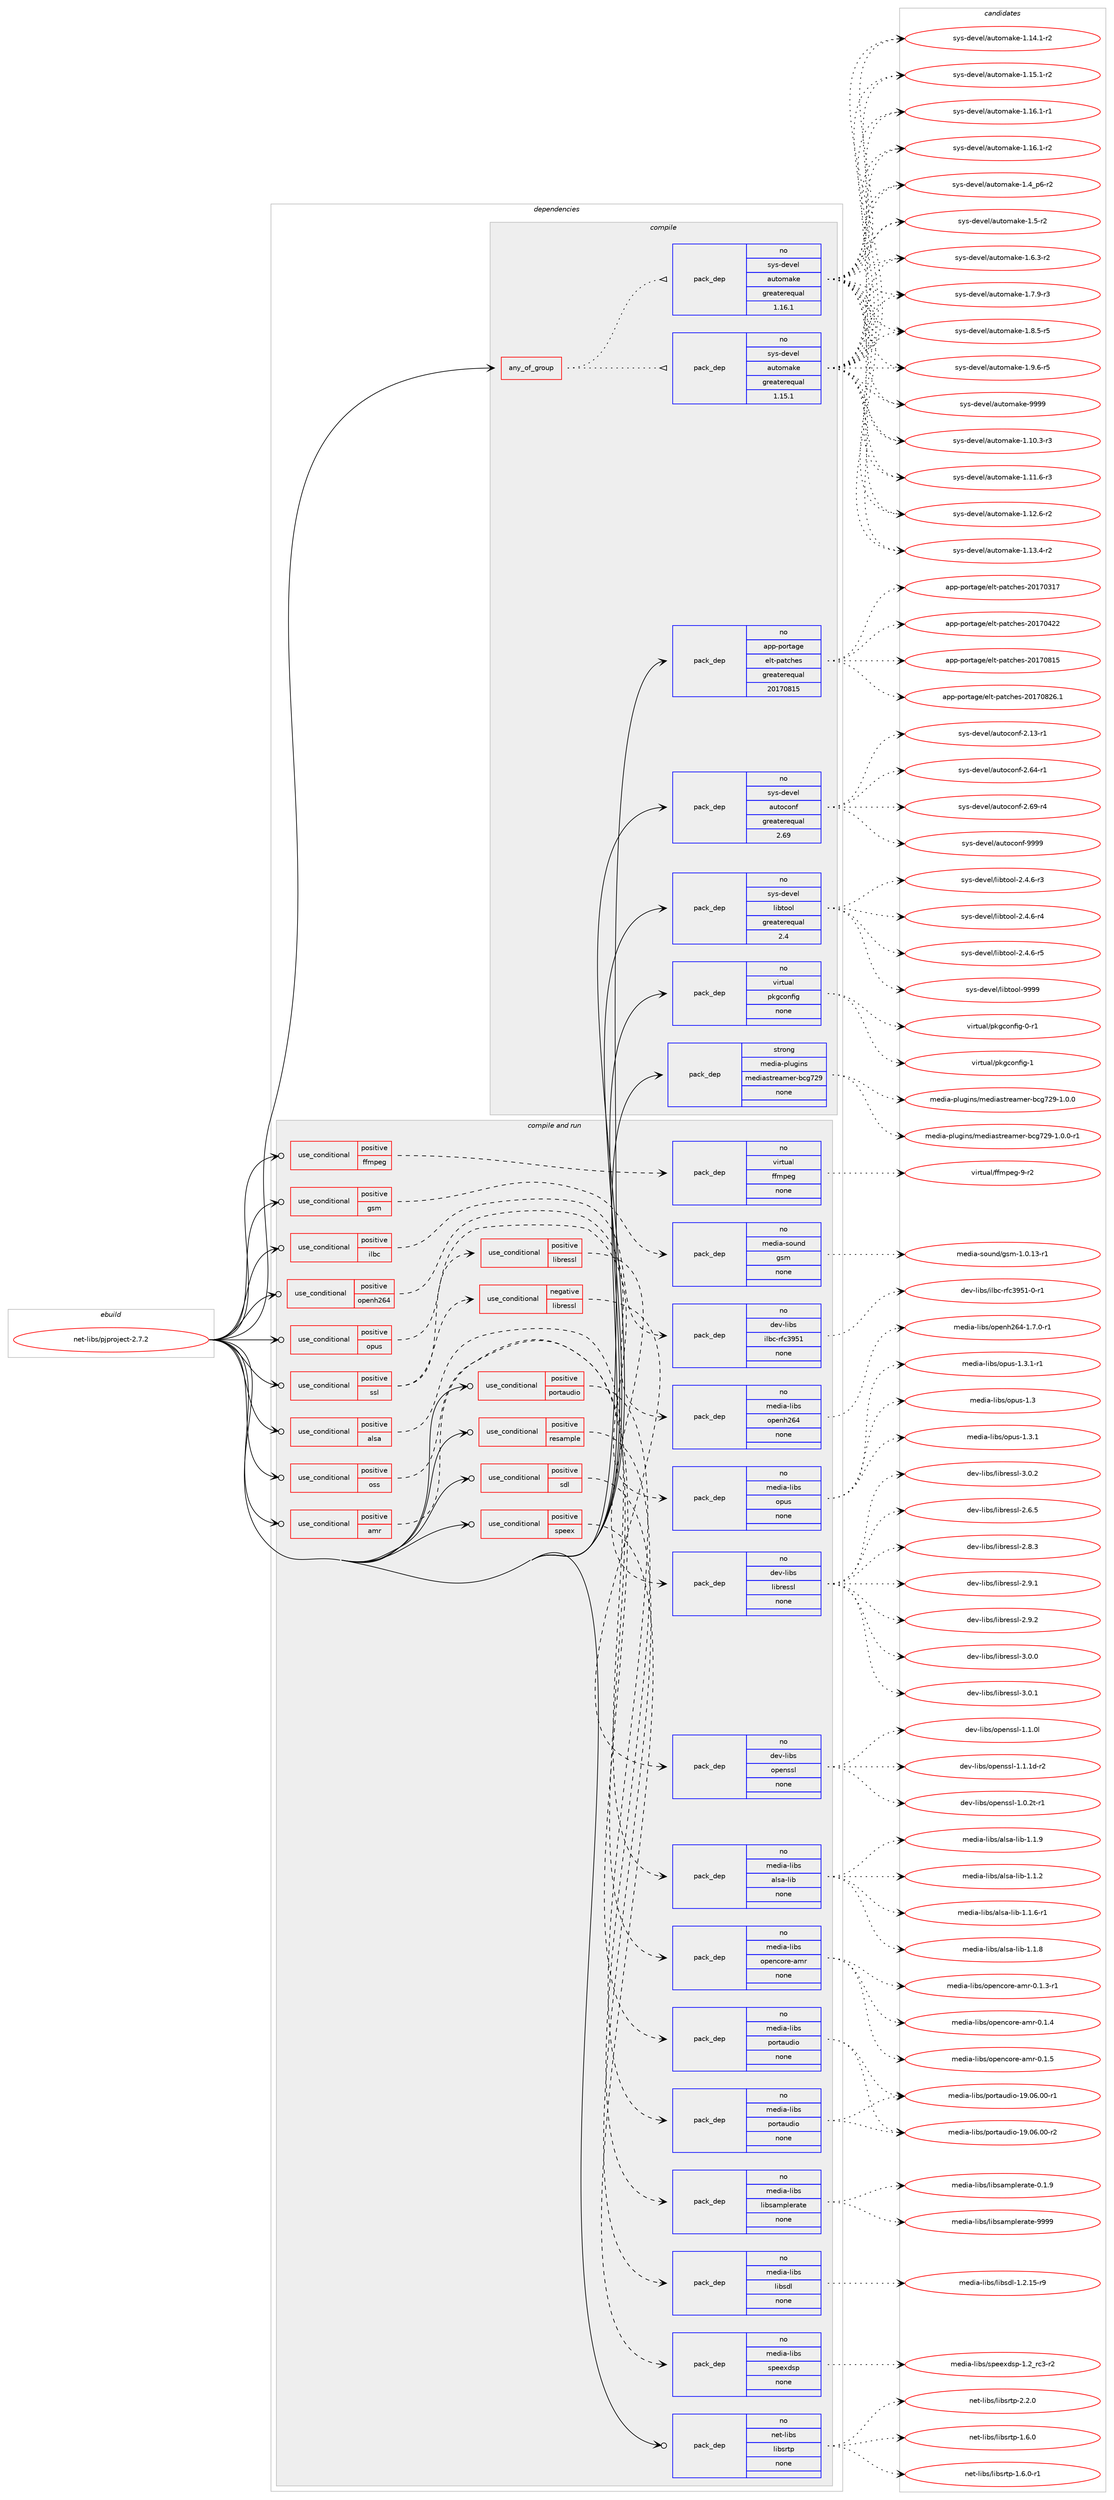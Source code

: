 digraph prolog {

# *************
# Graph options
# *************

newrank=true;
concentrate=true;
compound=true;
graph [rankdir=LR,fontname=Helvetica,fontsize=10,ranksep=1.5];#, ranksep=2.5, nodesep=0.2];
edge  [arrowhead=vee];
node  [fontname=Helvetica,fontsize=10];

# **********
# The ebuild
# **********

subgraph cluster_leftcol {
color=gray;
rank=same;
label=<<i>ebuild</i>>;
id [label="net-libs/pjproject-2.7.2", color=red, width=4, href="../net-libs/pjproject-2.7.2.svg"];
}

# ****************
# The dependencies
# ****************

subgraph cluster_midcol {
color=gray;
label=<<i>dependencies</i>>;
subgraph cluster_compile {
fillcolor="#eeeeee";
style=filled;
label=<<i>compile</i>>;
subgraph any14073 {
dependency828441 [label=<<TABLE BORDER="0" CELLBORDER="1" CELLSPACING="0" CELLPADDING="4"><TR><TD CELLPADDING="10">any_of_group</TD></TR></TABLE>>, shape=none, color=red];subgraph pack611953 {
dependency828442 [label=<<TABLE BORDER="0" CELLBORDER="1" CELLSPACING="0" CELLPADDING="4" WIDTH="220"><TR><TD ROWSPAN="6" CELLPADDING="30">pack_dep</TD></TR><TR><TD WIDTH="110">no</TD></TR><TR><TD>sys-devel</TD></TR><TR><TD>automake</TD></TR><TR><TD>greaterequal</TD></TR><TR><TD>1.16.1</TD></TR></TABLE>>, shape=none, color=blue];
}
dependency828441:e -> dependency828442:w [weight=20,style="dotted",arrowhead="oinv"];
subgraph pack611954 {
dependency828443 [label=<<TABLE BORDER="0" CELLBORDER="1" CELLSPACING="0" CELLPADDING="4" WIDTH="220"><TR><TD ROWSPAN="6" CELLPADDING="30">pack_dep</TD></TR><TR><TD WIDTH="110">no</TD></TR><TR><TD>sys-devel</TD></TR><TR><TD>automake</TD></TR><TR><TD>greaterequal</TD></TR><TR><TD>1.15.1</TD></TR></TABLE>>, shape=none, color=blue];
}
dependency828441:e -> dependency828443:w [weight=20,style="dotted",arrowhead="oinv"];
}
id:e -> dependency828441:w [weight=20,style="solid",arrowhead="vee"];
subgraph pack611955 {
dependency828444 [label=<<TABLE BORDER="0" CELLBORDER="1" CELLSPACING="0" CELLPADDING="4" WIDTH="220"><TR><TD ROWSPAN="6" CELLPADDING="30">pack_dep</TD></TR><TR><TD WIDTH="110">no</TD></TR><TR><TD>app-portage</TD></TR><TR><TD>elt-patches</TD></TR><TR><TD>greaterequal</TD></TR><TR><TD>20170815</TD></TR></TABLE>>, shape=none, color=blue];
}
id:e -> dependency828444:w [weight=20,style="solid",arrowhead="vee"];
subgraph pack611956 {
dependency828445 [label=<<TABLE BORDER="0" CELLBORDER="1" CELLSPACING="0" CELLPADDING="4" WIDTH="220"><TR><TD ROWSPAN="6" CELLPADDING="30">pack_dep</TD></TR><TR><TD WIDTH="110">no</TD></TR><TR><TD>sys-devel</TD></TR><TR><TD>autoconf</TD></TR><TR><TD>greaterequal</TD></TR><TR><TD>2.69</TD></TR></TABLE>>, shape=none, color=blue];
}
id:e -> dependency828445:w [weight=20,style="solid",arrowhead="vee"];
subgraph pack611957 {
dependency828446 [label=<<TABLE BORDER="0" CELLBORDER="1" CELLSPACING="0" CELLPADDING="4" WIDTH="220"><TR><TD ROWSPAN="6" CELLPADDING="30">pack_dep</TD></TR><TR><TD WIDTH="110">no</TD></TR><TR><TD>sys-devel</TD></TR><TR><TD>libtool</TD></TR><TR><TD>greaterequal</TD></TR><TR><TD>2.4</TD></TR></TABLE>>, shape=none, color=blue];
}
id:e -> dependency828446:w [weight=20,style="solid",arrowhead="vee"];
subgraph pack611958 {
dependency828447 [label=<<TABLE BORDER="0" CELLBORDER="1" CELLSPACING="0" CELLPADDING="4" WIDTH="220"><TR><TD ROWSPAN="6" CELLPADDING="30">pack_dep</TD></TR><TR><TD WIDTH="110">no</TD></TR><TR><TD>virtual</TD></TR><TR><TD>pkgconfig</TD></TR><TR><TD>none</TD></TR><TR><TD></TD></TR></TABLE>>, shape=none, color=blue];
}
id:e -> dependency828447:w [weight=20,style="solid",arrowhead="vee"];
subgraph pack611959 {
dependency828448 [label=<<TABLE BORDER="0" CELLBORDER="1" CELLSPACING="0" CELLPADDING="4" WIDTH="220"><TR><TD ROWSPAN="6" CELLPADDING="30">pack_dep</TD></TR><TR><TD WIDTH="110">strong</TD></TR><TR><TD>media-plugins</TD></TR><TR><TD>mediastreamer-bcg729</TD></TR><TR><TD>none</TD></TR><TR><TD></TD></TR></TABLE>>, shape=none, color=blue];
}
id:e -> dependency828448:w [weight=20,style="solid",arrowhead="vee"];
}
subgraph cluster_compileandrun {
fillcolor="#eeeeee";
style=filled;
label=<<i>compile and run</i>>;
subgraph cond201958 {
dependency828449 [label=<<TABLE BORDER="0" CELLBORDER="1" CELLSPACING="0" CELLPADDING="4"><TR><TD ROWSPAN="3" CELLPADDING="10">use_conditional</TD></TR><TR><TD>positive</TD></TR><TR><TD>alsa</TD></TR></TABLE>>, shape=none, color=red];
subgraph pack611960 {
dependency828450 [label=<<TABLE BORDER="0" CELLBORDER="1" CELLSPACING="0" CELLPADDING="4" WIDTH="220"><TR><TD ROWSPAN="6" CELLPADDING="30">pack_dep</TD></TR><TR><TD WIDTH="110">no</TD></TR><TR><TD>media-libs</TD></TR><TR><TD>alsa-lib</TD></TR><TR><TD>none</TD></TR><TR><TD></TD></TR></TABLE>>, shape=none, color=blue];
}
dependency828449:e -> dependency828450:w [weight=20,style="dashed",arrowhead="vee"];
}
id:e -> dependency828449:w [weight=20,style="solid",arrowhead="odotvee"];
subgraph cond201959 {
dependency828451 [label=<<TABLE BORDER="0" CELLBORDER="1" CELLSPACING="0" CELLPADDING="4"><TR><TD ROWSPAN="3" CELLPADDING="10">use_conditional</TD></TR><TR><TD>positive</TD></TR><TR><TD>amr</TD></TR></TABLE>>, shape=none, color=red];
subgraph pack611961 {
dependency828452 [label=<<TABLE BORDER="0" CELLBORDER="1" CELLSPACING="0" CELLPADDING="4" WIDTH="220"><TR><TD ROWSPAN="6" CELLPADDING="30">pack_dep</TD></TR><TR><TD WIDTH="110">no</TD></TR><TR><TD>media-libs</TD></TR><TR><TD>opencore-amr</TD></TR><TR><TD>none</TD></TR><TR><TD></TD></TR></TABLE>>, shape=none, color=blue];
}
dependency828451:e -> dependency828452:w [weight=20,style="dashed",arrowhead="vee"];
}
id:e -> dependency828451:w [weight=20,style="solid",arrowhead="odotvee"];
subgraph cond201960 {
dependency828453 [label=<<TABLE BORDER="0" CELLBORDER="1" CELLSPACING="0" CELLPADDING="4"><TR><TD ROWSPAN="3" CELLPADDING="10">use_conditional</TD></TR><TR><TD>positive</TD></TR><TR><TD>ffmpeg</TD></TR></TABLE>>, shape=none, color=red];
subgraph pack611962 {
dependency828454 [label=<<TABLE BORDER="0" CELLBORDER="1" CELLSPACING="0" CELLPADDING="4" WIDTH="220"><TR><TD ROWSPAN="6" CELLPADDING="30">pack_dep</TD></TR><TR><TD WIDTH="110">no</TD></TR><TR><TD>virtual</TD></TR><TR><TD>ffmpeg</TD></TR><TR><TD>none</TD></TR><TR><TD></TD></TR></TABLE>>, shape=none, color=blue];
}
dependency828453:e -> dependency828454:w [weight=20,style="dashed",arrowhead="vee"];
}
id:e -> dependency828453:w [weight=20,style="solid",arrowhead="odotvee"];
subgraph cond201961 {
dependency828455 [label=<<TABLE BORDER="0" CELLBORDER="1" CELLSPACING="0" CELLPADDING="4"><TR><TD ROWSPAN="3" CELLPADDING="10">use_conditional</TD></TR><TR><TD>positive</TD></TR><TR><TD>gsm</TD></TR></TABLE>>, shape=none, color=red];
subgraph pack611963 {
dependency828456 [label=<<TABLE BORDER="0" CELLBORDER="1" CELLSPACING="0" CELLPADDING="4" WIDTH="220"><TR><TD ROWSPAN="6" CELLPADDING="30">pack_dep</TD></TR><TR><TD WIDTH="110">no</TD></TR><TR><TD>media-sound</TD></TR><TR><TD>gsm</TD></TR><TR><TD>none</TD></TR><TR><TD></TD></TR></TABLE>>, shape=none, color=blue];
}
dependency828455:e -> dependency828456:w [weight=20,style="dashed",arrowhead="vee"];
}
id:e -> dependency828455:w [weight=20,style="solid",arrowhead="odotvee"];
subgraph cond201962 {
dependency828457 [label=<<TABLE BORDER="0" CELLBORDER="1" CELLSPACING="0" CELLPADDING="4"><TR><TD ROWSPAN="3" CELLPADDING="10">use_conditional</TD></TR><TR><TD>positive</TD></TR><TR><TD>ilbc</TD></TR></TABLE>>, shape=none, color=red];
subgraph pack611964 {
dependency828458 [label=<<TABLE BORDER="0" CELLBORDER="1" CELLSPACING="0" CELLPADDING="4" WIDTH="220"><TR><TD ROWSPAN="6" CELLPADDING="30">pack_dep</TD></TR><TR><TD WIDTH="110">no</TD></TR><TR><TD>dev-libs</TD></TR><TR><TD>ilbc-rfc3951</TD></TR><TR><TD>none</TD></TR><TR><TD></TD></TR></TABLE>>, shape=none, color=blue];
}
dependency828457:e -> dependency828458:w [weight=20,style="dashed",arrowhead="vee"];
}
id:e -> dependency828457:w [weight=20,style="solid",arrowhead="odotvee"];
subgraph cond201963 {
dependency828459 [label=<<TABLE BORDER="0" CELLBORDER="1" CELLSPACING="0" CELLPADDING="4"><TR><TD ROWSPAN="3" CELLPADDING="10">use_conditional</TD></TR><TR><TD>positive</TD></TR><TR><TD>openh264</TD></TR></TABLE>>, shape=none, color=red];
subgraph pack611965 {
dependency828460 [label=<<TABLE BORDER="0" CELLBORDER="1" CELLSPACING="0" CELLPADDING="4" WIDTH="220"><TR><TD ROWSPAN="6" CELLPADDING="30">pack_dep</TD></TR><TR><TD WIDTH="110">no</TD></TR><TR><TD>media-libs</TD></TR><TR><TD>openh264</TD></TR><TR><TD>none</TD></TR><TR><TD></TD></TR></TABLE>>, shape=none, color=blue];
}
dependency828459:e -> dependency828460:w [weight=20,style="dashed",arrowhead="vee"];
}
id:e -> dependency828459:w [weight=20,style="solid",arrowhead="odotvee"];
subgraph cond201964 {
dependency828461 [label=<<TABLE BORDER="0" CELLBORDER="1" CELLSPACING="0" CELLPADDING="4"><TR><TD ROWSPAN="3" CELLPADDING="10">use_conditional</TD></TR><TR><TD>positive</TD></TR><TR><TD>opus</TD></TR></TABLE>>, shape=none, color=red];
subgraph pack611966 {
dependency828462 [label=<<TABLE BORDER="0" CELLBORDER="1" CELLSPACING="0" CELLPADDING="4" WIDTH="220"><TR><TD ROWSPAN="6" CELLPADDING="30">pack_dep</TD></TR><TR><TD WIDTH="110">no</TD></TR><TR><TD>media-libs</TD></TR><TR><TD>opus</TD></TR><TR><TD>none</TD></TR><TR><TD></TD></TR></TABLE>>, shape=none, color=blue];
}
dependency828461:e -> dependency828462:w [weight=20,style="dashed",arrowhead="vee"];
}
id:e -> dependency828461:w [weight=20,style="solid",arrowhead="odotvee"];
subgraph cond201965 {
dependency828463 [label=<<TABLE BORDER="0" CELLBORDER="1" CELLSPACING="0" CELLPADDING="4"><TR><TD ROWSPAN="3" CELLPADDING="10">use_conditional</TD></TR><TR><TD>positive</TD></TR><TR><TD>oss</TD></TR></TABLE>>, shape=none, color=red];
subgraph pack611967 {
dependency828464 [label=<<TABLE BORDER="0" CELLBORDER="1" CELLSPACING="0" CELLPADDING="4" WIDTH="220"><TR><TD ROWSPAN="6" CELLPADDING="30">pack_dep</TD></TR><TR><TD WIDTH="110">no</TD></TR><TR><TD>media-libs</TD></TR><TR><TD>portaudio</TD></TR><TR><TD>none</TD></TR><TR><TD></TD></TR></TABLE>>, shape=none, color=blue];
}
dependency828463:e -> dependency828464:w [weight=20,style="dashed",arrowhead="vee"];
}
id:e -> dependency828463:w [weight=20,style="solid",arrowhead="odotvee"];
subgraph cond201966 {
dependency828465 [label=<<TABLE BORDER="0" CELLBORDER="1" CELLSPACING="0" CELLPADDING="4"><TR><TD ROWSPAN="3" CELLPADDING="10">use_conditional</TD></TR><TR><TD>positive</TD></TR><TR><TD>portaudio</TD></TR></TABLE>>, shape=none, color=red];
subgraph pack611968 {
dependency828466 [label=<<TABLE BORDER="0" CELLBORDER="1" CELLSPACING="0" CELLPADDING="4" WIDTH="220"><TR><TD ROWSPAN="6" CELLPADDING="30">pack_dep</TD></TR><TR><TD WIDTH="110">no</TD></TR><TR><TD>media-libs</TD></TR><TR><TD>portaudio</TD></TR><TR><TD>none</TD></TR><TR><TD></TD></TR></TABLE>>, shape=none, color=blue];
}
dependency828465:e -> dependency828466:w [weight=20,style="dashed",arrowhead="vee"];
}
id:e -> dependency828465:w [weight=20,style="solid",arrowhead="odotvee"];
subgraph cond201967 {
dependency828467 [label=<<TABLE BORDER="0" CELLBORDER="1" CELLSPACING="0" CELLPADDING="4"><TR><TD ROWSPAN="3" CELLPADDING="10">use_conditional</TD></TR><TR><TD>positive</TD></TR><TR><TD>resample</TD></TR></TABLE>>, shape=none, color=red];
subgraph pack611969 {
dependency828468 [label=<<TABLE BORDER="0" CELLBORDER="1" CELLSPACING="0" CELLPADDING="4" WIDTH="220"><TR><TD ROWSPAN="6" CELLPADDING="30">pack_dep</TD></TR><TR><TD WIDTH="110">no</TD></TR><TR><TD>media-libs</TD></TR><TR><TD>libsamplerate</TD></TR><TR><TD>none</TD></TR><TR><TD></TD></TR></TABLE>>, shape=none, color=blue];
}
dependency828467:e -> dependency828468:w [weight=20,style="dashed",arrowhead="vee"];
}
id:e -> dependency828467:w [weight=20,style="solid",arrowhead="odotvee"];
subgraph cond201968 {
dependency828469 [label=<<TABLE BORDER="0" CELLBORDER="1" CELLSPACING="0" CELLPADDING="4"><TR><TD ROWSPAN="3" CELLPADDING="10">use_conditional</TD></TR><TR><TD>positive</TD></TR><TR><TD>sdl</TD></TR></TABLE>>, shape=none, color=red];
subgraph pack611970 {
dependency828470 [label=<<TABLE BORDER="0" CELLBORDER="1" CELLSPACING="0" CELLPADDING="4" WIDTH="220"><TR><TD ROWSPAN="6" CELLPADDING="30">pack_dep</TD></TR><TR><TD WIDTH="110">no</TD></TR><TR><TD>media-libs</TD></TR><TR><TD>libsdl</TD></TR><TR><TD>none</TD></TR><TR><TD></TD></TR></TABLE>>, shape=none, color=blue];
}
dependency828469:e -> dependency828470:w [weight=20,style="dashed",arrowhead="vee"];
}
id:e -> dependency828469:w [weight=20,style="solid",arrowhead="odotvee"];
subgraph cond201969 {
dependency828471 [label=<<TABLE BORDER="0" CELLBORDER="1" CELLSPACING="0" CELLPADDING="4"><TR><TD ROWSPAN="3" CELLPADDING="10">use_conditional</TD></TR><TR><TD>positive</TD></TR><TR><TD>speex</TD></TR></TABLE>>, shape=none, color=red];
subgraph pack611971 {
dependency828472 [label=<<TABLE BORDER="0" CELLBORDER="1" CELLSPACING="0" CELLPADDING="4" WIDTH="220"><TR><TD ROWSPAN="6" CELLPADDING="30">pack_dep</TD></TR><TR><TD WIDTH="110">no</TD></TR><TR><TD>media-libs</TD></TR><TR><TD>speexdsp</TD></TR><TR><TD>none</TD></TR><TR><TD></TD></TR></TABLE>>, shape=none, color=blue];
}
dependency828471:e -> dependency828472:w [weight=20,style="dashed",arrowhead="vee"];
}
id:e -> dependency828471:w [weight=20,style="solid",arrowhead="odotvee"];
subgraph cond201970 {
dependency828473 [label=<<TABLE BORDER="0" CELLBORDER="1" CELLSPACING="0" CELLPADDING="4"><TR><TD ROWSPAN="3" CELLPADDING="10">use_conditional</TD></TR><TR><TD>positive</TD></TR><TR><TD>ssl</TD></TR></TABLE>>, shape=none, color=red];
subgraph cond201971 {
dependency828474 [label=<<TABLE BORDER="0" CELLBORDER="1" CELLSPACING="0" CELLPADDING="4"><TR><TD ROWSPAN="3" CELLPADDING="10">use_conditional</TD></TR><TR><TD>negative</TD></TR><TR><TD>libressl</TD></TR></TABLE>>, shape=none, color=red];
subgraph pack611972 {
dependency828475 [label=<<TABLE BORDER="0" CELLBORDER="1" CELLSPACING="0" CELLPADDING="4" WIDTH="220"><TR><TD ROWSPAN="6" CELLPADDING="30">pack_dep</TD></TR><TR><TD WIDTH="110">no</TD></TR><TR><TD>dev-libs</TD></TR><TR><TD>openssl</TD></TR><TR><TD>none</TD></TR><TR><TD></TD></TR></TABLE>>, shape=none, color=blue];
}
dependency828474:e -> dependency828475:w [weight=20,style="dashed",arrowhead="vee"];
}
dependency828473:e -> dependency828474:w [weight=20,style="dashed",arrowhead="vee"];
subgraph cond201972 {
dependency828476 [label=<<TABLE BORDER="0" CELLBORDER="1" CELLSPACING="0" CELLPADDING="4"><TR><TD ROWSPAN="3" CELLPADDING="10">use_conditional</TD></TR><TR><TD>positive</TD></TR><TR><TD>libressl</TD></TR></TABLE>>, shape=none, color=red];
subgraph pack611973 {
dependency828477 [label=<<TABLE BORDER="0" CELLBORDER="1" CELLSPACING="0" CELLPADDING="4" WIDTH="220"><TR><TD ROWSPAN="6" CELLPADDING="30">pack_dep</TD></TR><TR><TD WIDTH="110">no</TD></TR><TR><TD>dev-libs</TD></TR><TR><TD>libressl</TD></TR><TR><TD>none</TD></TR><TR><TD></TD></TR></TABLE>>, shape=none, color=blue];
}
dependency828476:e -> dependency828477:w [weight=20,style="dashed",arrowhead="vee"];
}
dependency828473:e -> dependency828476:w [weight=20,style="dashed",arrowhead="vee"];
}
id:e -> dependency828473:w [weight=20,style="solid",arrowhead="odotvee"];
subgraph pack611974 {
dependency828478 [label=<<TABLE BORDER="0" CELLBORDER="1" CELLSPACING="0" CELLPADDING="4" WIDTH="220"><TR><TD ROWSPAN="6" CELLPADDING="30">pack_dep</TD></TR><TR><TD WIDTH="110">no</TD></TR><TR><TD>net-libs</TD></TR><TR><TD>libsrtp</TD></TR><TR><TD>none</TD></TR><TR><TD></TD></TR></TABLE>>, shape=none, color=blue];
}
id:e -> dependency828478:w [weight=20,style="solid",arrowhead="odotvee"];
}
subgraph cluster_run {
fillcolor="#eeeeee";
style=filled;
label=<<i>run</i>>;
}
}

# **************
# The candidates
# **************

subgraph cluster_choices {
rank=same;
color=gray;
label=<<i>candidates</i>>;

subgraph choice611953 {
color=black;
nodesep=1;
choice11512111545100101118101108479711711611110997107101454946494846514511451 [label="sys-devel/automake-1.10.3-r3", color=red, width=4,href="../sys-devel/automake-1.10.3-r3.svg"];
choice11512111545100101118101108479711711611110997107101454946494946544511451 [label="sys-devel/automake-1.11.6-r3", color=red, width=4,href="../sys-devel/automake-1.11.6-r3.svg"];
choice11512111545100101118101108479711711611110997107101454946495046544511450 [label="sys-devel/automake-1.12.6-r2", color=red, width=4,href="../sys-devel/automake-1.12.6-r2.svg"];
choice11512111545100101118101108479711711611110997107101454946495146524511450 [label="sys-devel/automake-1.13.4-r2", color=red, width=4,href="../sys-devel/automake-1.13.4-r2.svg"];
choice11512111545100101118101108479711711611110997107101454946495246494511450 [label="sys-devel/automake-1.14.1-r2", color=red, width=4,href="../sys-devel/automake-1.14.1-r2.svg"];
choice11512111545100101118101108479711711611110997107101454946495346494511450 [label="sys-devel/automake-1.15.1-r2", color=red, width=4,href="../sys-devel/automake-1.15.1-r2.svg"];
choice11512111545100101118101108479711711611110997107101454946495446494511449 [label="sys-devel/automake-1.16.1-r1", color=red, width=4,href="../sys-devel/automake-1.16.1-r1.svg"];
choice11512111545100101118101108479711711611110997107101454946495446494511450 [label="sys-devel/automake-1.16.1-r2", color=red, width=4,href="../sys-devel/automake-1.16.1-r2.svg"];
choice115121115451001011181011084797117116111109971071014549465295112544511450 [label="sys-devel/automake-1.4_p6-r2", color=red, width=4,href="../sys-devel/automake-1.4_p6-r2.svg"];
choice11512111545100101118101108479711711611110997107101454946534511450 [label="sys-devel/automake-1.5-r2", color=red, width=4,href="../sys-devel/automake-1.5-r2.svg"];
choice115121115451001011181011084797117116111109971071014549465446514511450 [label="sys-devel/automake-1.6.3-r2", color=red, width=4,href="../sys-devel/automake-1.6.3-r2.svg"];
choice115121115451001011181011084797117116111109971071014549465546574511451 [label="sys-devel/automake-1.7.9-r3", color=red, width=4,href="../sys-devel/automake-1.7.9-r3.svg"];
choice115121115451001011181011084797117116111109971071014549465646534511453 [label="sys-devel/automake-1.8.5-r5", color=red, width=4,href="../sys-devel/automake-1.8.5-r5.svg"];
choice115121115451001011181011084797117116111109971071014549465746544511453 [label="sys-devel/automake-1.9.6-r5", color=red, width=4,href="../sys-devel/automake-1.9.6-r5.svg"];
choice115121115451001011181011084797117116111109971071014557575757 [label="sys-devel/automake-9999", color=red, width=4,href="../sys-devel/automake-9999.svg"];
dependency828442:e -> choice11512111545100101118101108479711711611110997107101454946494846514511451:w [style=dotted,weight="100"];
dependency828442:e -> choice11512111545100101118101108479711711611110997107101454946494946544511451:w [style=dotted,weight="100"];
dependency828442:e -> choice11512111545100101118101108479711711611110997107101454946495046544511450:w [style=dotted,weight="100"];
dependency828442:e -> choice11512111545100101118101108479711711611110997107101454946495146524511450:w [style=dotted,weight="100"];
dependency828442:e -> choice11512111545100101118101108479711711611110997107101454946495246494511450:w [style=dotted,weight="100"];
dependency828442:e -> choice11512111545100101118101108479711711611110997107101454946495346494511450:w [style=dotted,weight="100"];
dependency828442:e -> choice11512111545100101118101108479711711611110997107101454946495446494511449:w [style=dotted,weight="100"];
dependency828442:e -> choice11512111545100101118101108479711711611110997107101454946495446494511450:w [style=dotted,weight="100"];
dependency828442:e -> choice115121115451001011181011084797117116111109971071014549465295112544511450:w [style=dotted,weight="100"];
dependency828442:e -> choice11512111545100101118101108479711711611110997107101454946534511450:w [style=dotted,weight="100"];
dependency828442:e -> choice115121115451001011181011084797117116111109971071014549465446514511450:w [style=dotted,weight="100"];
dependency828442:e -> choice115121115451001011181011084797117116111109971071014549465546574511451:w [style=dotted,weight="100"];
dependency828442:e -> choice115121115451001011181011084797117116111109971071014549465646534511453:w [style=dotted,weight="100"];
dependency828442:e -> choice115121115451001011181011084797117116111109971071014549465746544511453:w [style=dotted,weight="100"];
dependency828442:e -> choice115121115451001011181011084797117116111109971071014557575757:w [style=dotted,weight="100"];
}
subgraph choice611954 {
color=black;
nodesep=1;
choice11512111545100101118101108479711711611110997107101454946494846514511451 [label="sys-devel/automake-1.10.3-r3", color=red, width=4,href="../sys-devel/automake-1.10.3-r3.svg"];
choice11512111545100101118101108479711711611110997107101454946494946544511451 [label="sys-devel/automake-1.11.6-r3", color=red, width=4,href="../sys-devel/automake-1.11.6-r3.svg"];
choice11512111545100101118101108479711711611110997107101454946495046544511450 [label="sys-devel/automake-1.12.6-r2", color=red, width=4,href="../sys-devel/automake-1.12.6-r2.svg"];
choice11512111545100101118101108479711711611110997107101454946495146524511450 [label="sys-devel/automake-1.13.4-r2", color=red, width=4,href="../sys-devel/automake-1.13.4-r2.svg"];
choice11512111545100101118101108479711711611110997107101454946495246494511450 [label="sys-devel/automake-1.14.1-r2", color=red, width=4,href="../sys-devel/automake-1.14.1-r2.svg"];
choice11512111545100101118101108479711711611110997107101454946495346494511450 [label="sys-devel/automake-1.15.1-r2", color=red, width=4,href="../sys-devel/automake-1.15.1-r2.svg"];
choice11512111545100101118101108479711711611110997107101454946495446494511449 [label="sys-devel/automake-1.16.1-r1", color=red, width=4,href="../sys-devel/automake-1.16.1-r1.svg"];
choice11512111545100101118101108479711711611110997107101454946495446494511450 [label="sys-devel/automake-1.16.1-r2", color=red, width=4,href="../sys-devel/automake-1.16.1-r2.svg"];
choice115121115451001011181011084797117116111109971071014549465295112544511450 [label="sys-devel/automake-1.4_p6-r2", color=red, width=4,href="../sys-devel/automake-1.4_p6-r2.svg"];
choice11512111545100101118101108479711711611110997107101454946534511450 [label="sys-devel/automake-1.5-r2", color=red, width=4,href="../sys-devel/automake-1.5-r2.svg"];
choice115121115451001011181011084797117116111109971071014549465446514511450 [label="sys-devel/automake-1.6.3-r2", color=red, width=4,href="../sys-devel/automake-1.6.3-r2.svg"];
choice115121115451001011181011084797117116111109971071014549465546574511451 [label="sys-devel/automake-1.7.9-r3", color=red, width=4,href="../sys-devel/automake-1.7.9-r3.svg"];
choice115121115451001011181011084797117116111109971071014549465646534511453 [label="sys-devel/automake-1.8.5-r5", color=red, width=4,href="../sys-devel/automake-1.8.5-r5.svg"];
choice115121115451001011181011084797117116111109971071014549465746544511453 [label="sys-devel/automake-1.9.6-r5", color=red, width=4,href="../sys-devel/automake-1.9.6-r5.svg"];
choice115121115451001011181011084797117116111109971071014557575757 [label="sys-devel/automake-9999", color=red, width=4,href="../sys-devel/automake-9999.svg"];
dependency828443:e -> choice11512111545100101118101108479711711611110997107101454946494846514511451:w [style=dotted,weight="100"];
dependency828443:e -> choice11512111545100101118101108479711711611110997107101454946494946544511451:w [style=dotted,weight="100"];
dependency828443:e -> choice11512111545100101118101108479711711611110997107101454946495046544511450:w [style=dotted,weight="100"];
dependency828443:e -> choice11512111545100101118101108479711711611110997107101454946495146524511450:w [style=dotted,weight="100"];
dependency828443:e -> choice11512111545100101118101108479711711611110997107101454946495246494511450:w [style=dotted,weight="100"];
dependency828443:e -> choice11512111545100101118101108479711711611110997107101454946495346494511450:w [style=dotted,weight="100"];
dependency828443:e -> choice11512111545100101118101108479711711611110997107101454946495446494511449:w [style=dotted,weight="100"];
dependency828443:e -> choice11512111545100101118101108479711711611110997107101454946495446494511450:w [style=dotted,weight="100"];
dependency828443:e -> choice115121115451001011181011084797117116111109971071014549465295112544511450:w [style=dotted,weight="100"];
dependency828443:e -> choice11512111545100101118101108479711711611110997107101454946534511450:w [style=dotted,weight="100"];
dependency828443:e -> choice115121115451001011181011084797117116111109971071014549465446514511450:w [style=dotted,weight="100"];
dependency828443:e -> choice115121115451001011181011084797117116111109971071014549465546574511451:w [style=dotted,weight="100"];
dependency828443:e -> choice115121115451001011181011084797117116111109971071014549465646534511453:w [style=dotted,weight="100"];
dependency828443:e -> choice115121115451001011181011084797117116111109971071014549465746544511453:w [style=dotted,weight="100"];
dependency828443:e -> choice115121115451001011181011084797117116111109971071014557575757:w [style=dotted,weight="100"];
}
subgraph choice611955 {
color=black;
nodesep=1;
choice97112112451121111141169710310147101108116451129711699104101115455048495548514955 [label="app-portage/elt-patches-20170317", color=red, width=4,href="../app-portage/elt-patches-20170317.svg"];
choice97112112451121111141169710310147101108116451129711699104101115455048495548525050 [label="app-portage/elt-patches-20170422", color=red, width=4,href="../app-portage/elt-patches-20170422.svg"];
choice97112112451121111141169710310147101108116451129711699104101115455048495548564953 [label="app-portage/elt-patches-20170815", color=red, width=4,href="../app-portage/elt-patches-20170815.svg"];
choice971121124511211111411697103101471011081164511297116991041011154550484955485650544649 [label="app-portage/elt-patches-20170826.1", color=red, width=4,href="../app-portage/elt-patches-20170826.1.svg"];
dependency828444:e -> choice97112112451121111141169710310147101108116451129711699104101115455048495548514955:w [style=dotted,weight="100"];
dependency828444:e -> choice97112112451121111141169710310147101108116451129711699104101115455048495548525050:w [style=dotted,weight="100"];
dependency828444:e -> choice97112112451121111141169710310147101108116451129711699104101115455048495548564953:w [style=dotted,weight="100"];
dependency828444:e -> choice971121124511211111411697103101471011081164511297116991041011154550484955485650544649:w [style=dotted,weight="100"];
}
subgraph choice611956 {
color=black;
nodesep=1;
choice1151211154510010111810110847971171161119911111010245504649514511449 [label="sys-devel/autoconf-2.13-r1", color=red, width=4,href="../sys-devel/autoconf-2.13-r1.svg"];
choice1151211154510010111810110847971171161119911111010245504654524511449 [label="sys-devel/autoconf-2.64-r1", color=red, width=4,href="../sys-devel/autoconf-2.64-r1.svg"];
choice1151211154510010111810110847971171161119911111010245504654574511452 [label="sys-devel/autoconf-2.69-r4", color=red, width=4,href="../sys-devel/autoconf-2.69-r4.svg"];
choice115121115451001011181011084797117116111991111101024557575757 [label="sys-devel/autoconf-9999", color=red, width=4,href="../sys-devel/autoconf-9999.svg"];
dependency828445:e -> choice1151211154510010111810110847971171161119911111010245504649514511449:w [style=dotted,weight="100"];
dependency828445:e -> choice1151211154510010111810110847971171161119911111010245504654524511449:w [style=dotted,weight="100"];
dependency828445:e -> choice1151211154510010111810110847971171161119911111010245504654574511452:w [style=dotted,weight="100"];
dependency828445:e -> choice115121115451001011181011084797117116111991111101024557575757:w [style=dotted,weight="100"];
}
subgraph choice611957 {
color=black;
nodesep=1;
choice1151211154510010111810110847108105981161111111084550465246544511451 [label="sys-devel/libtool-2.4.6-r3", color=red, width=4,href="../sys-devel/libtool-2.4.6-r3.svg"];
choice1151211154510010111810110847108105981161111111084550465246544511452 [label="sys-devel/libtool-2.4.6-r4", color=red, width=4,href="../sys-devel/libtool-2.4.6-r4.svg"];
choice1151211154510010111810110847108105981161111111084550465246544511453 [label="sys-devel/libtool-2.4.6-r5", color=red, width=4,href="../sys-devel/libtool-2.4.6-r5.svg"];
choice1151211154510010111810110847108105981161111111084557575757 [label="sys-devel/libtool-9999", color=red, width=4,href="../sys-devel/libtool-9999.svg"];
dependency828446:e -> choice1151211154510010111810110847108105981161111111084550465246544511451:w [style=dotted,weight="100"];
dependency828446:e -> choice1151211154510010111810110847108105981161111111084550465246544511452:w [style=dotted,weight="100"];
dependency828446:e -> choice1151211154510010111810110847108105981161111111084550465246544511453:w [style=dotted,weight="100"];
dependency828446:e -> choice1151211154510010111810110847108105981161111111084557575757:w [style=dotted,weight="100"];
}
subgraph choice611958 {
color=black;
nodesep=1;
choice11810511411611797108471121071039911111010210510345484511449 [label="virtual/pkgconfig-0-r1", color=red, width=4,href="../virtual/pkgconfig-0-r1.svg"];
choice1181051141161179710847112107103991111101021051034549 [label="virtual/pkgconfig-1", color=red, width=4,href="../virtual/pkgconfig-1.svg"];
dependency828447:e -> choice11810511411611797108471121071039911111010210510345484511449:w [style=dotted,weight="100"];
dependency828447:e -> choice1181051141161179710847112107103991111101021051034549:w [style=dotted,weight="100"];
}
subgraph choice611959 {
color=black;
nodesep=1;
choice1091011001059745112108117103105110115471091011001059711511611410197109101114459899103555057454946484648 [label="media-plugins/mediastreamer-bcg729-1.0.0", color=red, width=4,href="../media-plugins/mediastreamer-bcg729-1.0.0.svg"];
choice10910110010597451121081171031051101154710910110010597115116114101971091011144598991035550574549464846484511449 [label="media-plugins/mediastreamer-bcg729-1.0.0-r1", color=red, width=4,href="../media-plugins/mediastreamer-bcg729-1.0.0-r1.svg"];
dependency828448:e -> choice1091011001059745112108117103105110115471091011001059711511611410197109101114459899103555057454946484648:w [style=dotted,weight="100"];
dependency828448:e -> choice10910110010597451121081171031051101154710910110010597115116114101971091011144598991035550574549464846484511449:w [style=dotted,weight="100"];
}
subgraph choice611960 {
color=black;
nodesep=1;
choice1091011001059745108105981154797108115974510810598454946494650 [label="media-libs/alsa-lib-1.1.2", color=red, width=4,href="../media-libs/alsa-lib-1.1.2.svg"];
choice10910110010597451081059811547971081159745108105984549464946544511449 [label="media-libs/alsa-lib-1.1.6-r1", color=red, width=4,href="../media-libs/alsa-lib-1.1.6-r1.svg"];
choice1091011001059745108105981154797108115974510810598454946494656 [label="media-libs/alsa-lib-1.1.8", color=red, width=4,href="../media-libs/alsa-lib-1.1.8.svg"];
choice1091011001059745108105981154797108115974510810598454946494657 [label="media-libs/alsa-lib-1.1.9", color=red, width=4,href="../media-libs/alsa-lib-1.1.9.svg"];
dependency828450:e -> choice1091011001059745108105981154797108115974510810598454946494650:w [style=dotted,weight="100"];
dependency828450:e -> choice10910110010597451081059811547971081159745108105984549464946544511449:w [style=dotted,weight="100"];
dependency828450:e -> choice1091011001059745108105981154797108115974510810598454946494656:w [style=dotted,weight="100"];
dependency828450:e -> choice1091011001059745108105981154797108115974510810598454946494657:w [style=dotted,weight="100"];
}
subgraph choice611961 {
color=black;
nodesep=1;
choice109101100105974510810598115471111121011109911111410145971091144548464946514511449 [label="media-libs/opencore-amr-0.1.3-r1", color=red, width=4,href="../media-libs/opencore-amr-0.1.3-r1.svg"];
choice10910110010597451081059811547111112101110991111141014597109114454846494652 [label="media-libs/opencore-amr-0.1.4", color=red, width=4,href="../media-libs/opencore-amr-0.1.4.svg"];
choice10910110010597451081059811547111112101110991111141014597109114454846494653 [label="media-libs/opencore-amr-0.1.5", color=red, width=4,href="../media-libs/opencore-amr-0.1.5.svg"];
dependency828452:e -> choice109101100105974510810598115471111121011109911111410145971091144548464946514511449:w [style=dotted,weight="100"];
dependency828452:e -> choice10910110010597451081059811547111112101110991111141014597109114454846494652:w [style=dotted,weight="100"];
dependency828452:e -> choice10910110010597451081059811547111112101110991111141014597109114454846494653:w [style=dotted,weight="100"];
}
subgraph choice611962 {
color=black;
nodesep=1;
choice118105114116117971084710210210911210110345574511450 [label="virtual/ffmpeg-9-r2", color=red, width=4,href="../virtual/ffmpeg-9-r2.svg"];
dependency828454:e -> choice118105114116117971084710210210911210110345574511450:w [style=dotted,weight="100"];
}
subgraph choice611963 {
color=black;
nodesep=1;
choice109101100105974511511111711010047103115109454946484649514511449 [label="media-sound/gsm-1.0.13-r1", color=red, width=4,href="../media-sound/gsm-1.0.13-r1.svg"];
dependency828456:e -> choice109101100105974511511111711010047103115109454946484649514511449:w [style=dotted,weight="100"];
}
subgraph choice611964 {
color=black;
nodesep=1;
choice100101118451081059811547105108989945114102995157534945484511449 [label="dev-libs/ilbc-rfc3951-0-r1", color=red, width=4,href="../dev-libs/ilbc-rfc3951-0-r1.svg"];
dependency828458:e -> choice100101118451081059811547105108989945114102995157534945484511449:w [style=dotted,weight="100"];
}
subgraph choice611965 {
color=black;
nodesep=1;
choice109101100105974510810598115471111121011101045054524549465546484511449 [label="media-libs/openh264-1.7.0-r1", color=red, width=4,href="../media-libs/openh264-1.7.0-r1.svg"];
dependency828460:e -> choice109101100105974510810598115471111121011101045054524549465546484511449:w [style=dotted,weight="100"];
}
subgraph choice611966 {
color=black;
nodesep=1;
choice1091011001059745108105981154711111211711545494651 [label="media-libs/opus-1.3", color=red, width=4,href="../media-libs/opus-1.3.svg"];
choice10910110010597451081059811547111112117115454946514649 [label="media-libs/opus-1.3.1", color=red, width=4,href="../media-libs/opus-1.3.1.svg"];
choice109101100105974510810598115471111121171154549465146494511449 [label="media-libs/opus-1.3.1-r1", color=red, width=4,href="../media-libs/opus-1.3.1-r1.svg"];
dependency828462:e -> choice1091011001059745108105981154711111211711545494651:w [style=dotted,weight="100"];
dependency828462:e -> choice10910110010597451081059811547111112117115454946514649:w [style=dotted,weight="100"];
dependency828462:e -> choice109101100105974510810598115471111121171154549465146494511449:w [style=dotted,weight="100"];
}
subgraph choice611967 {
color=black;
nodesep=1;
choice10910110010597451081059811547112111114116971171001051114549574648544648484511449 [label="media-libs/portaudio-19.06.00-r1", color=red, width=4,href="../media-libs/portaudio-19.06.00-r1.svg"];
choice10910110010597451081059811547112111114116971171001051114549574648544648484511450 [label="media-libs/portaudio-19.06.00-r2", color=red, width=4,href="../media-libs/portaudio-19.06.00-r2.svg"];
dependency828464:e -> choice10910110010597451081059811547112111114116971171001051114549574648544648484511449:w [style=dotted,weight="100"];
dependency828464:e -> choice10910110010597451081059811547112111114116971171001051114549574648544648484511450:w [style=dotted,weight="100"];
}
subgraph choice611968 {
color=black;
nodesep=1;
choice10910110010597451081059811547112111114116971171001051114549574648544648484511449 [label="media-libs/portaudio-19.06.00-r1", color=red, width=4,href="../media-libs/portaudio-19.06.00-r1.svg"];
choice10910110010597451081059811547112111114116971171001051114549574648544648484511450 [label="media-libs/portaudio-19.06.00-r2", color=red, width=4,href="../media-libs/portaudio-19.06.00-r2.svg"];
dependency828466:e -> choice10910110010597451081059811547112111114116971171001051114549574648544648484511449:w [style=dotted,weight="100"];
dependency828466:e -> choice10910110010597451081059811547112111114116971171001051114549574648544648484511450:w [style=dotted,weight="100"];
}
subgraph choice611969 {
color=black;
nodesep=1;
choice10910110010597451081059811547108105981159710911210810111497116101454846494657 [label="media-libs/libsamplerate-0.1.9", color=red, width=4,href="../media-libs/libsamplerate-0.1.9.svg"];
choice109101100105974510810598115471081059811597109112108101114971161014557575757 [label="media-libs/libsamplerate-9999", color=red, width=4,href="../media-libs/libsamplerate-9999.svg"];
dependency828468:e -> choice10910110010597451081059811547108105981159710911210810111497116101454846494657:w [style=dotted,weight="100"];
dependency828468:e -> choice109101100105974510810598115471081059811597109112108101114971161014557575757:w [style=dotted,weight="100"];
}
subgraph choice611970 {
color=black;
nodesep=1;
choice1091011001059745108105981154710810598115100108454946504649534511457 [label="media-libs/libsdl-1.2.15-r9", color=red, width=4,href="../media-libs/libsdl-1.2.15-r9.svg"];
dependency828470:e -> choice1091011001059745108105981154710810598115100108454946504649534511457:w [style=dotted,weight="100"];
}
subgraph choice611971 {
color=black;
nodesep=1;
choice10910110010597451081059811547115112101101120100115112454946509511499514511450 [label="media-libs/speexdsp-1.2_rc3-r2", color=red, width=4,href="../media-libs/speexdsp-1.2_rc3-r2.svg"];
dependency828472:e -> choice10910110010597451081059811547115112101101120100115112454946509511499514511450:w [style=dotted,weight="100"];
}
subgraph choice611972 {
color=black;
nodesep=1;
choice1001011184510810598115471111121011101151151084549464846501164511449 [label="dev-libs/openssl-1.0.2t-r1", color=red, width=4,href="../dev-libs/openssl-1.0.2t-r1.svg"];
choice100101118451081059811547111112101110115115108454946494648108 [label="dev-libs/openssl-1.1.0l", color=red, width=4,href="../dev-libs/openssl-1.1.0l.svg"];
choice1001011184510810598115471111121011101151151084549464946491004511450 [label="dev-libs/openssl-1.1.1d-r2", color=red, width=4,href="../dev-libs/openssl-1.1.1d-r2.svg"];
dependency828475:e -> choice1001011184510810598115471111121011101151151084549464846501164511449:w [style=dotted,weight="100"];
dependency828475:e -> choice100101118451081059811547111112101110115115108454946494648108:w [style=dotted,weight="100"];
dependency828475:e -> choice1001011184510810598115471111121011101151151084549464946491004511450:w [style=dotted,weight="100"];
}
subgraph choice611973 {
color=black;
nodesep=1;
choice10010111845108105981154710810598114101115115108455046544653 [label="dev-libs/libressl-2.6.5", color=red, width=4,href="../dev-libs/libressl-2.6.5.svg"];
choice10010111845108105981154710810598114101115115108455046564651 [label="dev-libs/libressl-2.8.3", color=red, width=4,href="../dev-libs/libressl-2.8.3.svg"];
choice10010111845108105981154710810598114101115115108455046574649 [label="dev-libs/libressl-2.9.1", color=red, width=4,href="../dev-libs/libressl-2.9.1.svg"];
choice10010111845108105981154710810598114101115115108455046574650 [label="dev-libs/libressl-2.9.2", color=red, width=4,href="../dev-libs/libressl-2.9.2.svg"];
choice10010111845108105981154710810598114101115115108455146484648 [label="dev-libs/libressl-3.0.0", color=red, width=4,href="../dev-libs/libressl-3.0.0.svg"];
choice10010111845108105981154710810598114101115115108455146484649 [label="dev-libs/libressl-3.0.1", color=red, width=4,href="../dev-libs/libressl-3.0.1.svg"];
choice10010111845108105981154710810598114101115115108455146484650 [label="dev-libs/libressl-3.0.2", color=red, width=4,href="../dev-libs/libressl-3.0.2.svg"];
dependency828477:e -> choice10010111845108105981154710810598114101115115108455046544653:w [style=dotted,weight="100"];
dependency828477:e -> choice10010111845108105981154710810598114101115115108455046564651:w [style=dotted,weight="100"];
dependency828477:e -> choice10010111845108105981154710810598114101115115108455046574649:w [style=dotted,weight="100"];
dependency828477:e -> choice10010111845108105981154710810598114101115115108455046574650:w [style=dotted,weight="100"];
dependency828477:e -> choice10010111845108105981154710810598114101115115108455146484648:w [style=dotted,weight="100"];
dependency828477:e -> choice10010111845108105981154710810598114101115115108455146484649:w [style=dotted,weight="100"];
dependency828477:e -> choice10010111845108105981154710810598114101115115108455146484650:w [style=dotted,weight="100"];
}
subgraph choice611974 {
color=black;
nodesep=1;
choice11010111645108105981154710810598115114116112454946544648 [label="net-libs/libsrtp-1.6.0", color=red, width=4,href="../net-libs/libsrtp-1.6.0.svg"];
choice110101116451081059811547108105981151141161124549465446484511449 [label="net-libs/libsrtp-1.6.0-r1", color=red, width=4,href="../net-libs/libsrtp-1.6.0-r1.svg"];
choice11010111645108105981154710810598115114116112455046504648 [label="net-libs/libsrtp-2.2.0", color=red, width=4,href="../net-libs/libsrtp-2.2.0.svg"];
dependency828478:e -> choice11010111645108105981154710810598115114116112454946544648:w [style=dotted,weight="100"];
dependency828478:e -> choice110101116451081059811547108105981151141161124549465446484511449:w [style=dotted,weight="100"];
dependency828478:e -> choice11010111645108105981154710810598115114116112455046504648:w [style=dotted,weight="100"];
}
}

}
